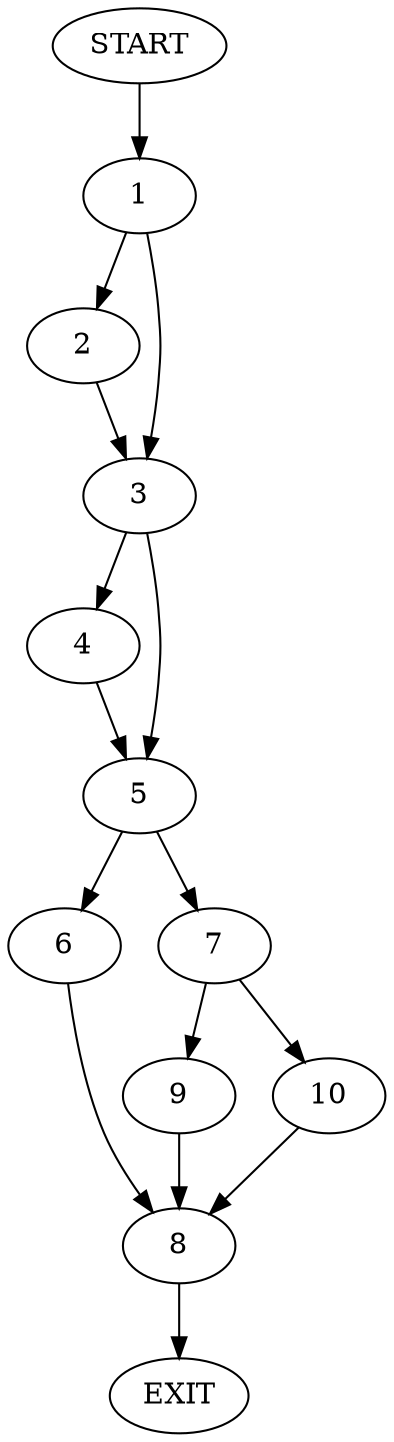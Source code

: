 digraph {
0 [label="START"]
11 [label="EXIT"]
0 -> 1
1 -> 2
1 -> 3
2 -> 3
3 -> 4
3 -> 5
4 -> 5
5 -> 6
5 -> 7
6 -> 8
7 -> 9
7 -> 10
8 -> 11
9 -> 8
10 -> 8
}
